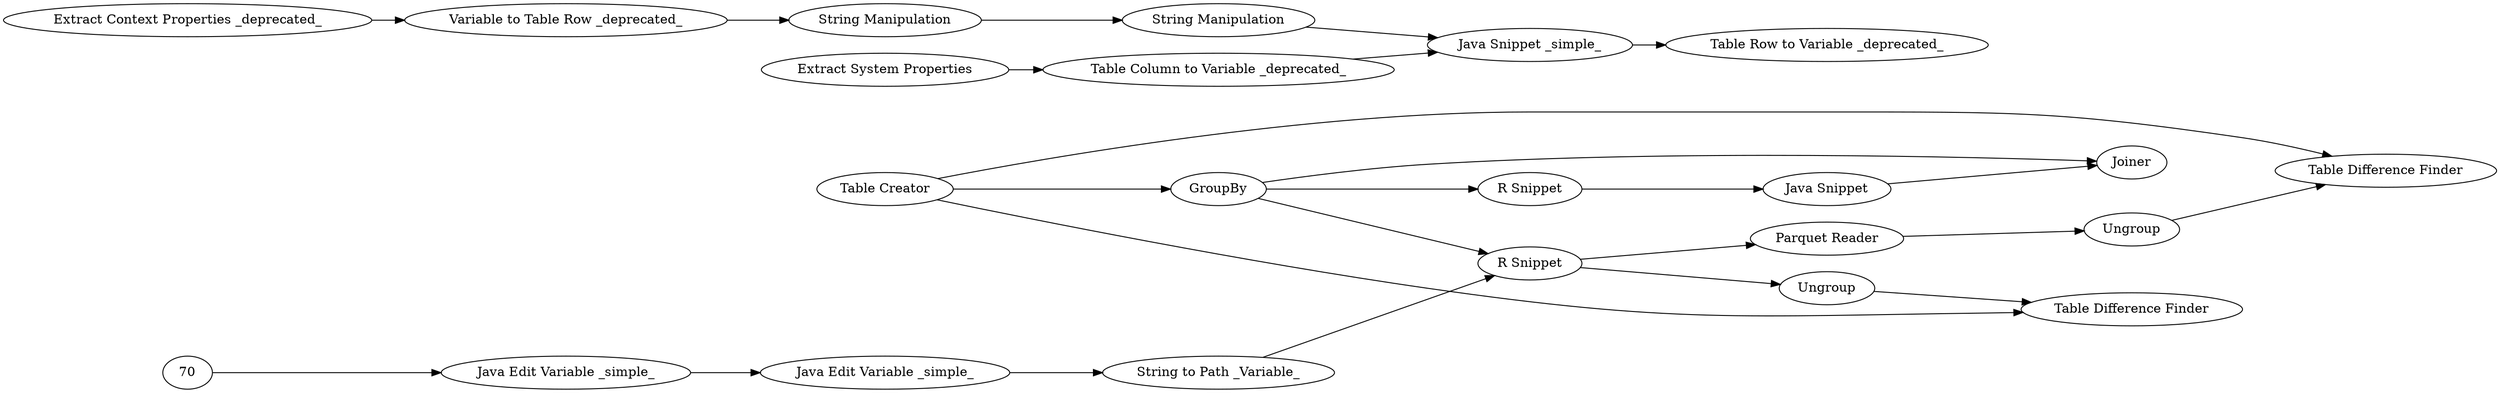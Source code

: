 digraph {
	1 [label="Table Creator"]
	2 [label=GroupBy]
	3 [label="Extract Context Properties _deprecated_"]
	7 [label="Extract System Properties"]
	46 [label="Java Snippet _simple_"]
	47 [label="String Manipulation"]
	48 [label="String Manipulation"]
	51 [label="Table Row to Variable _deprecated_"]
	52 [label="Variable to Table Row _deprecated_"]
	53 [label="Table Column to Variable _deprecated_"]
	81 [label="Java Edit Variable _simple_"]
	337 [label="R Snippet"]
	343 [label=Joiner]
	425 [label="Java Snippet"]
	426 [label="R Snippet"]
	427 [label=Ungroup]
	428 [label="Table Difference Finder"]
	432 [label="Java Edit Variable _simple_"]
	433 [label="Parquet Reader"]
	434 [label="String to Path _Variable_"]
	435 [label=Ungroup]
	436 [label="Table Difference Finder"]
	3 -> 52
	7 -> 53
	46 -> 51
	47 -> 46
	48 -> 47
	52 -> 48
	53 -> 46
	1 -> 2
	1 -> 428
	1 -> 436
	2 -> 337
	2 -> 343
	2 -> 426
	70 -> 81
	81 -> 432
	337 -> 425
	425 -> 343
	426 -> 427
	426 -> 433
	427 -> 428
	432 -> 434
	433 -> 435
	434 -> 426
	435 -> 436
	rankdir=LR
}
